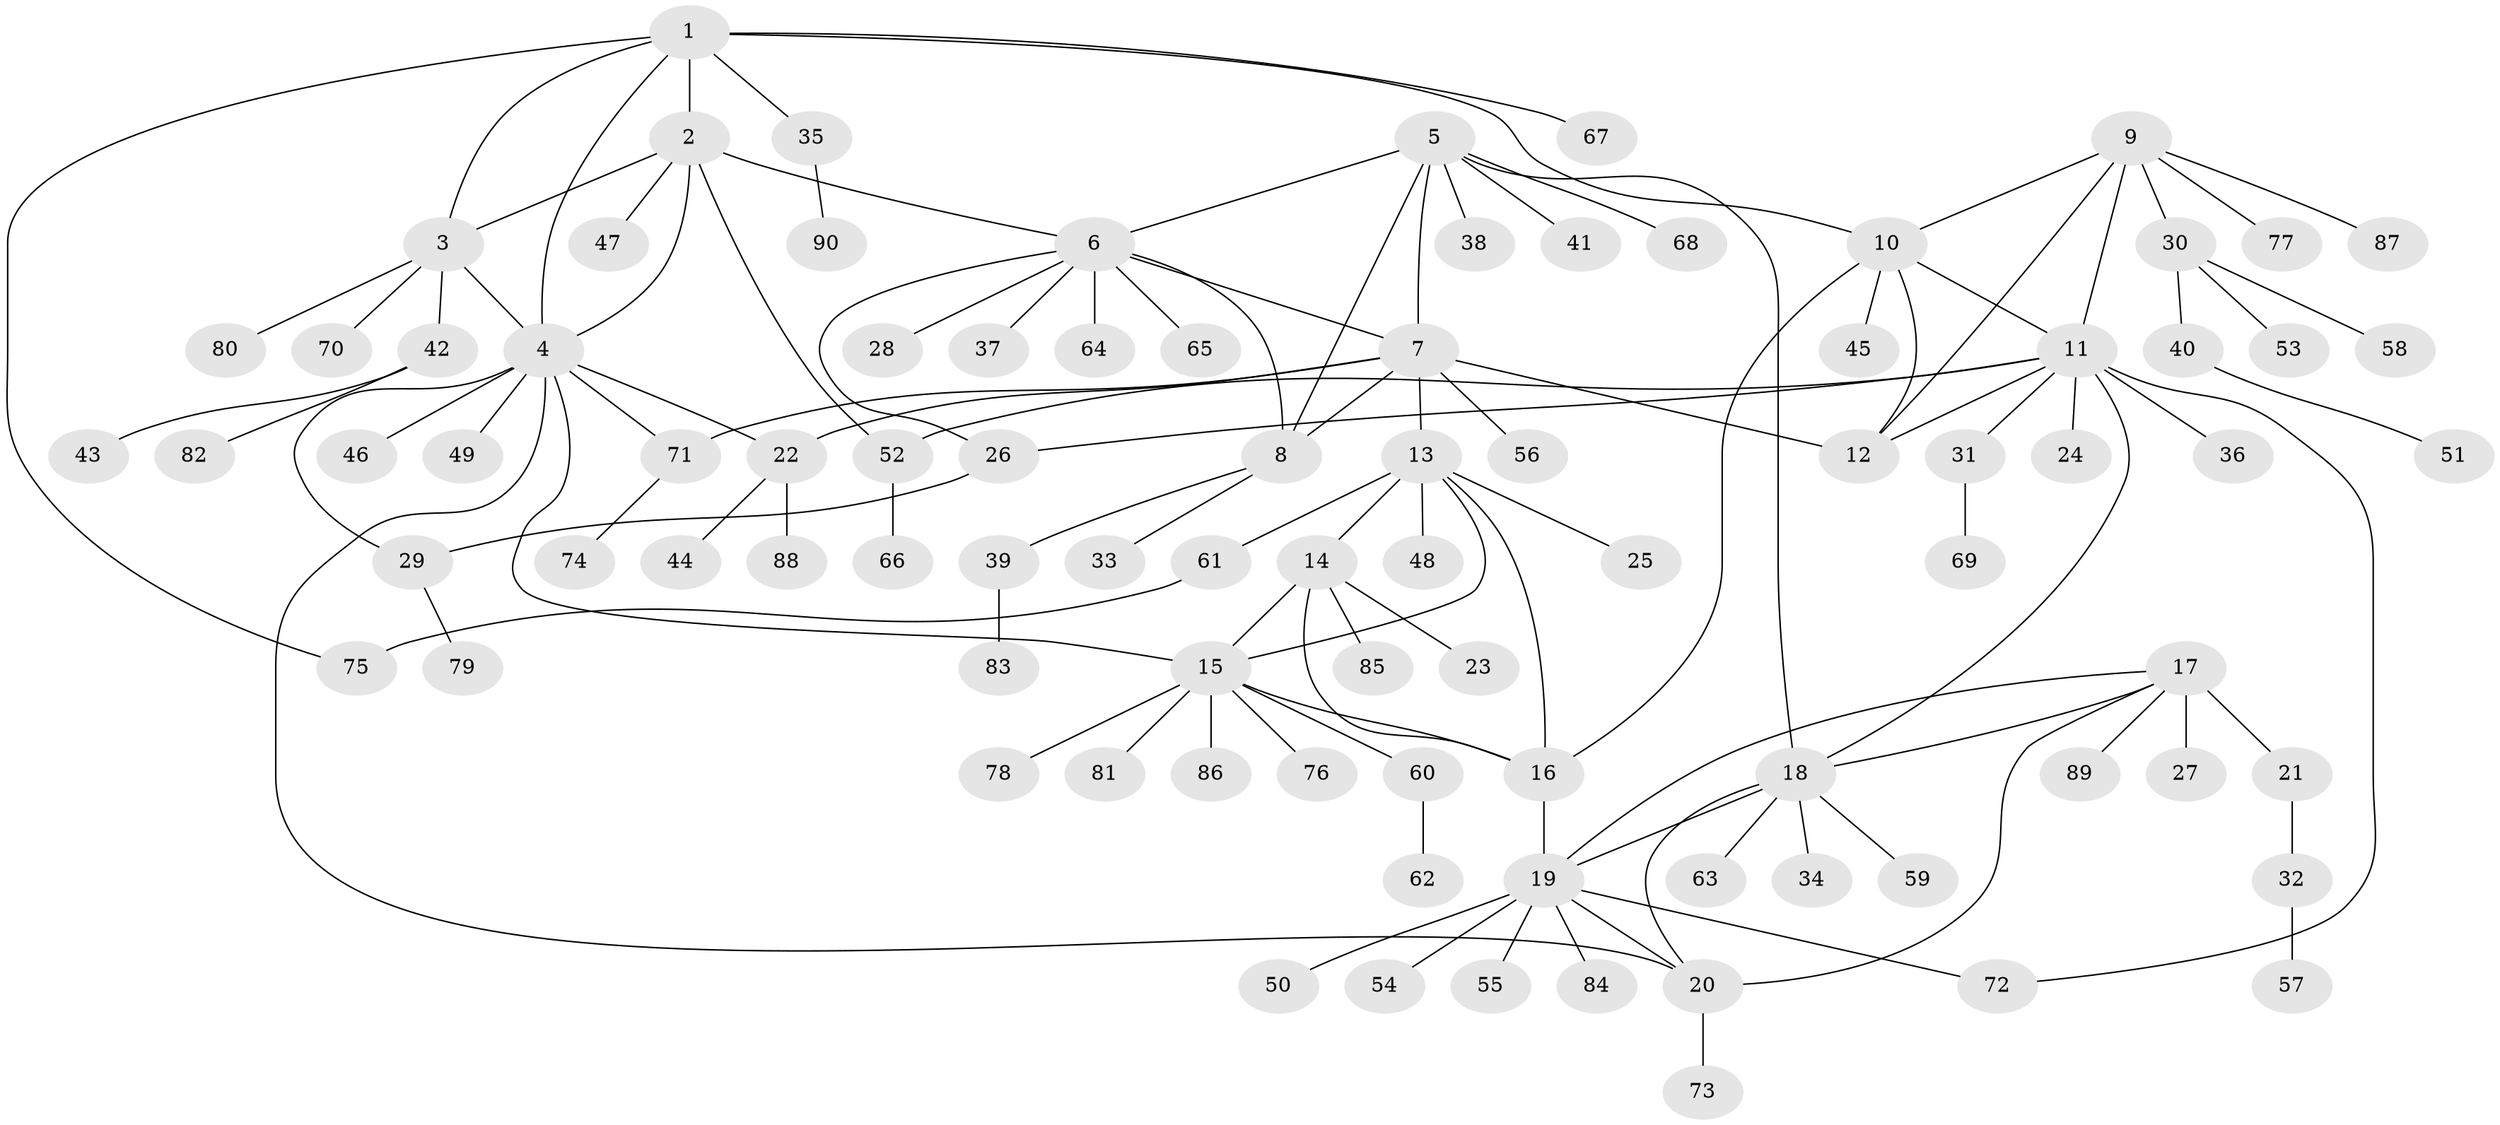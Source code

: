 // coarse degree distribution, {6: 0.029850746268656716, 7: 0.029850746268656716, 5: 0.04477611940298507, 11: 0.014925373134328358, 13: 0.014925373134328358, 3: 0.07462686567164178, 9: 0.04477611940298507, 4: 0.04477611940298507, 10: 0.014925373134328358, 2: 0.07462686567164178, 1: 0.6119402985074627}
// Generated by graph-tools (version 1.1) at 2025/24/03/03/25 07:24:10]
// undirected, 90 vertices, 117 edges
graph export_dot {
graph [start="1"]
  node [color=gray90,style=filled];
  1;
  2;
  3;
  4;
  5;
  6;
  7;
  8;
  9;
  10;
  11;
  12;
  13;
  14;
  15;
  16;
  17;
  18;
  19;
  20;
  21;
  22;
  23;
  24;
  25;
  26;
  27;
  28;
  29;
  30;
  31;
  32;
  33;
  34;
  35;
  36;
  37;
  38;
  39;
  40;
  41;
  42;
  43;
  44;
  45;
  46;
  47;
  48;
  49;
  50;
  51;
  52;
  53;
  54;
  55;
  56;
  57;
  58;
  59;
  60;
  61;
  62;
  63;
  64;
  65;
  66;
  67;
  68;
  69;
  70;
  71;
  72;
  73;
  74;
  75;
  76;
  77;
  78;
  79;
  80;
  81;
  82;
  83;
  84;
  85;
  86;
  87;
  88;
  89;
  90;
  1 -- 2;
  1 -- 3;
  1 -- 4;
  1 -- 10;
  1 -- 35;
  1 -- 67;
  1 -- 75;
  2 -- 3;
  2 -- 4;
  2 -- 6;
  2 -- 47;
  2 -- 52;
  3 -- 4;
  3 -- 42;
  3 -- 70;
  3 -- 80;
  4 -- 15;
  4 -- 20;
  4 -- 22;
  4 -- 29;
  4 -- 46;
  4 -- 49;
  4 -- 71;
  5 -- 6;
  5 -- 7;
  5 -- 8;
  5 -- 18;
  5 -- 38;
  5 -- 41;
  5 -- 68;
  6 -- 7;
  6 -- 8;
  6 -- 26;
  6 -- 28;
  6 -- 37;
  6 -- 64;
  6 -- 65;
  7 -- 8;
  7 -- 12;
  7 -- 13;
  7 -- 22;
  7 -- 56;
  7 -- 71;
  8 -- 33;
  8 -- 39;
  9 -- 10;
  9 -- 11;
  9 -- 12;
  9 -- 30;
  9 -- 77;
  9 -- 87;
  10 -- 11;
  10 -- 12;
  10 -- 16;
  10 -- 45;
  11 -- 12;
  11 -- 18;
  11 -- 24;
  11 -- 26;
  11 -- 31;
  11 -- 36;
  11 -- 52;
  11 -- 72;
  13 -- 14;
  13 -- 15;
  13 -- 16;
  13 -- 25;
  13 -- 48;
  13 -- 61;
  14 -- 15;
  14 -- 16;
  14 -- 23;
  14 -- 85;
  15 -- 16;
  15 -- 60;
  15 -- 76;
  15 -- 78;
  15 -- 81;
  15 -- 86;
  16 -- 19;
  17 -- 18;
  17 -- 19;
  17 -- 20;
  17 -- 21;
  17 -- 27;
  17 -- 89;
  18 -- 19;
  18 -- 20;
  18 -- 34;
  18 -- 59;
  18 -- 63;
  19 -- 20;
  19 -- 50;
  19 -- 54;
  19 -- 55;
  19 -- 72;
  19 -- 84;
  20 -- 73;
  21 -- 32;
  22 -- 44;
  22 -- 88;
  26 -- 29;
  29 -- 79;
  30 -- 40;
  30 -- 53;
  30 -- 58;
  31 -- 69;
  32 -- 57;
  35 -- 90;
  39 -- 83;
  40 -- 51;
  42 -- 43;
  42 -- 82;
  52 -- 66;
  60 -- 62;
  61 -- 75;
  71 -- 74;
}
